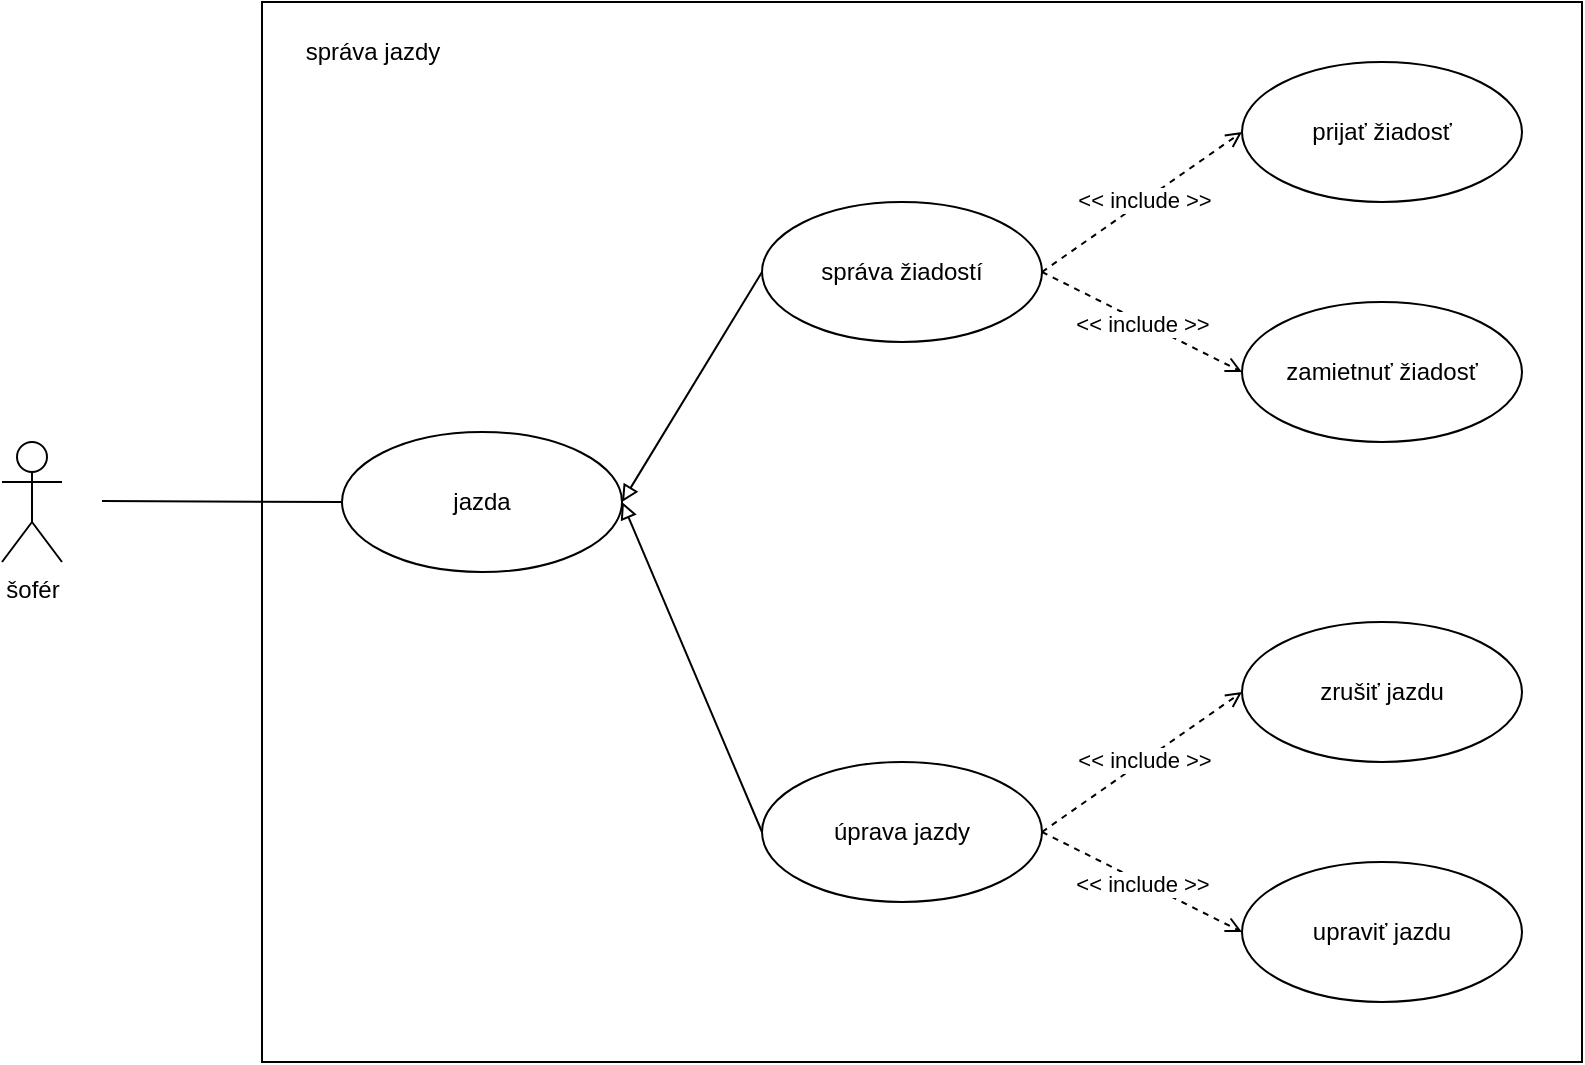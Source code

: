 <mxfile version="28.2.5">
  <diagram name="Page-1" id="q1oDVFS_DTQW528PxvZq">
    <mxGraphModel dx="1113" dy="861" grid="1" gridSize="10" guides="1" tooltips="1" connect="1" arrows="1" fold="1" page="1" pageScale="1" pageWidth="850" pageHeight="1100" math="0" shadow="0">
      <root>
        <mxCell id="0" />
        <mxCell id="1" parent="0" />
        <mxCell id="GsvJVbQxfjzmgrLLpwKA-1" style="rounded=0;orthogonalLoop=1;jettySize=auto;html=1;exitX=1;exitY=0.5;exitDx=0;exitDy=0;entryX=0;entryY=0.5;entryDx=0;entryDy=0;dashed=1;endArrow=open;endFill=0;" edge="1" parent="1" source="GsvJVbQxfjzmgrLLpwKA-5" target="GsvJVbQxfjzmgrLLpwKA-6">
          <mxGeometry relative="1" as="geometry" />
        </mxCell>
        <mxCell id="GsvJVbQxfjzmgrLLpwKA-2" value="&amp;lt;&amp;lt; include &amp;gt;&amp;gt;" style="edgeLabel;html=1;align=center;verticalAlign=middle;resizable=0;points=[];" vertex="1" connectable="0" parent="GsvJVbQxfjzmgrLLpwKA-1">
          <mxGeometry x="0.022" y="1" relative="1" as="geometry">
            <mxPoint as="offset" />
          </mxGeometry>
        </mxCell>
        <mxCell id="GsvJVbQxfjzmgrLLpwKA-3" style="rounded=0;orthogonalLoop=1;jettySize=auto;html=1;exitX=1;exitY=0.5;exitDx=0;exitDy=0;entryX=0;entryY=0.5;entryDx=0;entryDy=0;dashed=1;endArrow=open;endFill=0;" edge="1" parent="1" source="GsvJVbQxfjzmgrLLpwKA-5" target="GsvJVbQxfjzmgrLLpwKA-7">
          <mxGeometry relative="1" as="geometry" />
        </mxCell>
        <mxCell id="GsvJVbQxfjzmgrLLpwKA-4" value="&amp;lt;&amp;lt; include &amp;gt;&amp;gt;" style="edgeLabel;html=1;align=center;verticalAlign=middle;resizable=0;points=[];" vertex="1" connectable="0" parent="GsvJVbQxfjzmgrLLpwKA-3">
          <mxGeometry x="-0.002" relative="1" as="geometry">
            <mxPoint y="1" as="offset" />
          </mxGeometry>
        </mxCell>
        <mxCell id="GsvJVbQxfjzmgrLLpwKA-5" value="správa žiadostí" style="ellipse;whiteSpace=wrap;html=1;" vertex="1" parent="1">
          <mxGeometry x="420" y="250" width="140" height="70" as="geometry" />
        </mxCell>
        <mxCell id="GsvJVbQxfjzmgrLLpwKA-6" value="prijať žiadosť" style="ellipse;whiteSpace=wrap;html=1;" vertex="1" parent="1">
          <mxGeometry x="660" y="180" width="140" height="70" as="geometry" />
        </mxCell>
        <mxCell id="GsvJVbQxfjzmgrLLpwKA-7" value="zamietnuť žiadosť" style="ellipse;whiteSpace=wrap;html=1;" vertex="1" parent="1">
          <mxGeometry x="660" y="300" width="140" height="70" as="geometry" />
        </mxCell>
        <mxCell id="GsvJVbQxfjzmgrLLpwKA-8" style="rounded=0;orthogonalLoop=1;jettySize=auto;html=1;entryX=0;entryY=0.5;entryDx=0;entryDy=0;endArrow=none;endFill=0;exitX=1;exitY=0.5;exitDx=0;exitDy=0;startArrow=block;startFill=0;" edge="1" parent="1" source="GsvJVbQxfjzmgrLLpwKA-17" target="GsvJVbQxfjzmgrLLpwKA-5">
          <mxGeometry relative="1" as="geometry">
            <mxPoint x="90" y="400" as="sourcePoint" />
            <mxPoint x="480.0" y="665.0" as="targetPoint" />
          </mxGeometry>
        </mxCell>
        <mxCell id="GsvJVbQxfjzmgrLLpwKA-9" value="šofér" style="shape=umlActor;verticalLabelPosition=bottom;verticalAlign=top;html=1;outlineConnect=0;" vertex="1" parent="1">
          <mxGeometry x="40" y="370" width="30" height="60" as="geometry" />
        </mxCell>
        <mxCell id="GsvJVbQxfjzmgrLLpwKA-10" style="rounded=0;orthogonalLoop=1;jettySize=auto;html=1;exitX=1;exitY=0.5;exitDx=0;exitDy=0;entryX=0;entryY=0.5;entryDx=0;entryDy=0;dashed=1;endArrow=open;endFill=0;" edge="1" source="GsvJVbQxfjzmgrLLpwKA-14" target="GsvJVbQxfjzmgrLLpwKA-15" parent="1">
          <mxGeometry relative="1" as="geometry" />
        </mxCell>
        <mxCell id="GsvJVbQxfjzmgrLLpwKA-11" value="&amp;lt;&amp;lt; include &amp;gt;&amp;gt;" style="edgeLabel;html=1;align=center;verticalAlign=middle;resizable=0;points=[];" vertex="1" connectable="0" parent="GsvJVbQxfjzmgrLLpwKA-10">
          <mxGeometry x="0.022" y="1" relative="1" as="geometry">
            <mxPoint as="offset" />
          </mxGeometry>
        </mxCell>
        <mxCell id="GsvJVbQxfjzmgrLLpwKA-12" style="rounded=0;orthogonalLoop=1;jettySize=auto;html=1;exitX=1;exitY=0.5;exitDx=0;exitDy=0;entryX=0;entryY=0.5;entryDx=0;entryDy=0;dashed=1;endArrow=open;endFill=0;" edge="1" source="GsvJVbQxfjzmgrLLpwKA-14" target="GsvJVbQxfjzmgrLLpwKA-16" parent="1">
          <mxGeometry relative="1" as="geometry" />
        </mxCell>
        <mxCell id="GsvJVbQxfjzmgrLLpwKA-13" value="&amp;lt;&amp;lt; include &amp;gt;&amp;gt;" style="edgeLabel;html=1;align=center;verticalAlign=middle;resizable=0;points=[];" vertex="1" connectable="0" parent="GsvJVbQxfjzmgrLLpwKA-12">
          <mxGeometry x="-0.002" relative="1" as="geometry">
            <mxPoint y="1" as="offset" />
          </mxGeometry>
        </mxCell>
        <mxCell id="GsvJVbQxfjzmgrLLpwKA-18" style="rounded=0;orthogonalLoop=1;jettySize=auto;html=1;exitX=0;exitY=0.5;exitDx=0;exitDy=0;endArrow=block;endFill=0;entryX=1;entryY=0.5;entryDx=0;entryDy=0;startArrow=none;startFill=0;" edge="1" parent="1" source="GsvJVbQxfjzmgrLLpwKA-14" target="GsvJVbQxfjzmgrLLpwKA-17">
          <mxGeometry relative="1" as="geometry">
            <mxPoint x="360" y="420" as="targetPoint" />
          </mxGeometry>
        </mxCell>
        <mxCell id="GsvJVbQxfjzmgrLLpwKA-14" value="úprava jazdy" style="ellipse;whiteSpace=wrap;html=1;" vertex="1" parent="1">
          <mxGeometry x="420" y="530" width="140" height="70" as="geometry" />
        </mxCell>
        <mxCell id="GsvJVbQxfjzmgrLLpwKA-15" value="zrušiť jazdu" style="ellipse;whiteSpace=wrap;html=1;" vertex="1" parent="1">
          <mxGeometry x="660" y="460" width="140" height="70" as="geometry" />
        </mxCell>
        <mxCell id="GsvJVbQxfjzmgrLLpwKA-16" value="upraviť jazdu" style="ellipse;whiteSpace=wrap;html=1;" vertex="1" parent="1">
          <mxGeometry x="660" y="580" width="140" height="70" as="geometry" />
        </mxCell>
        <mxCell id="GsvJVbQxfjzmgrLLpwKA-19" style="rounded=0;orthogonalLoop=1;jettySize=auto;html=1;exitX=0;exitY=0.5;exitDx=0;exitDy=0;endArrow=none;endFill=0;" edge="1" parent="1" source="GsvJVbQxfjzmgrLLpwKA-17">
          <mxGeometry relative="1" as="geometry">
            <mxPoint x="90" y="399.526" as="targetPoint" />
          </mxGeometry>
        </mxCell>
        <mxCell id="GsvJVbQxfjzmgrLLpwKA-17" value="jazda" style="ellipse;whiteSpace=wrap;html=1;" vertex="1" parent="1">
          <mxGeometry x="210" y="365" width="140" height="70" as="geometry" />
        </mxCell>
        <mxCell id="GsvJVbQxfjzmgrLLpwKA-21" value="" style="rounded=0;whiteSpace=wrap;html=1;fillColor=none;" vertex="1" parent="1">
          <mxGeometry x="170" y="150" width="660" height="530" as="geometry" />
        </mxCell>
        <mxCell id="GsvJVbQxfjzmgrLLpwKA-22" value="správa jazdy" style="text;html=1;align=center;verticalAlign=middle;resizable=0;points=[];autosize=1;strokeColor=none;fillColor=none;" vertex="1" parent="1">
          <mxGeometry x="180" y="160" width="90" height="30" as="geometry" />
        </mxCell>
      </root>
    </mxGraphModel>
  </diagram>
</mxfile>
